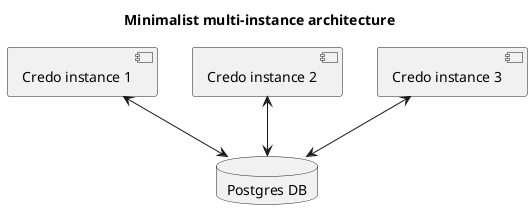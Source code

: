 @startuml
title Minimalist multi-instance architecture
component CI1 as "Credo instance 1"
component CI2 as "Credo instance 2"
component CI3 as "Credo instance 3"
database PG as "Postgres DB"

CI1 <--> PG
CI2 <--> PG
CI3 <--> PG
@enduml
